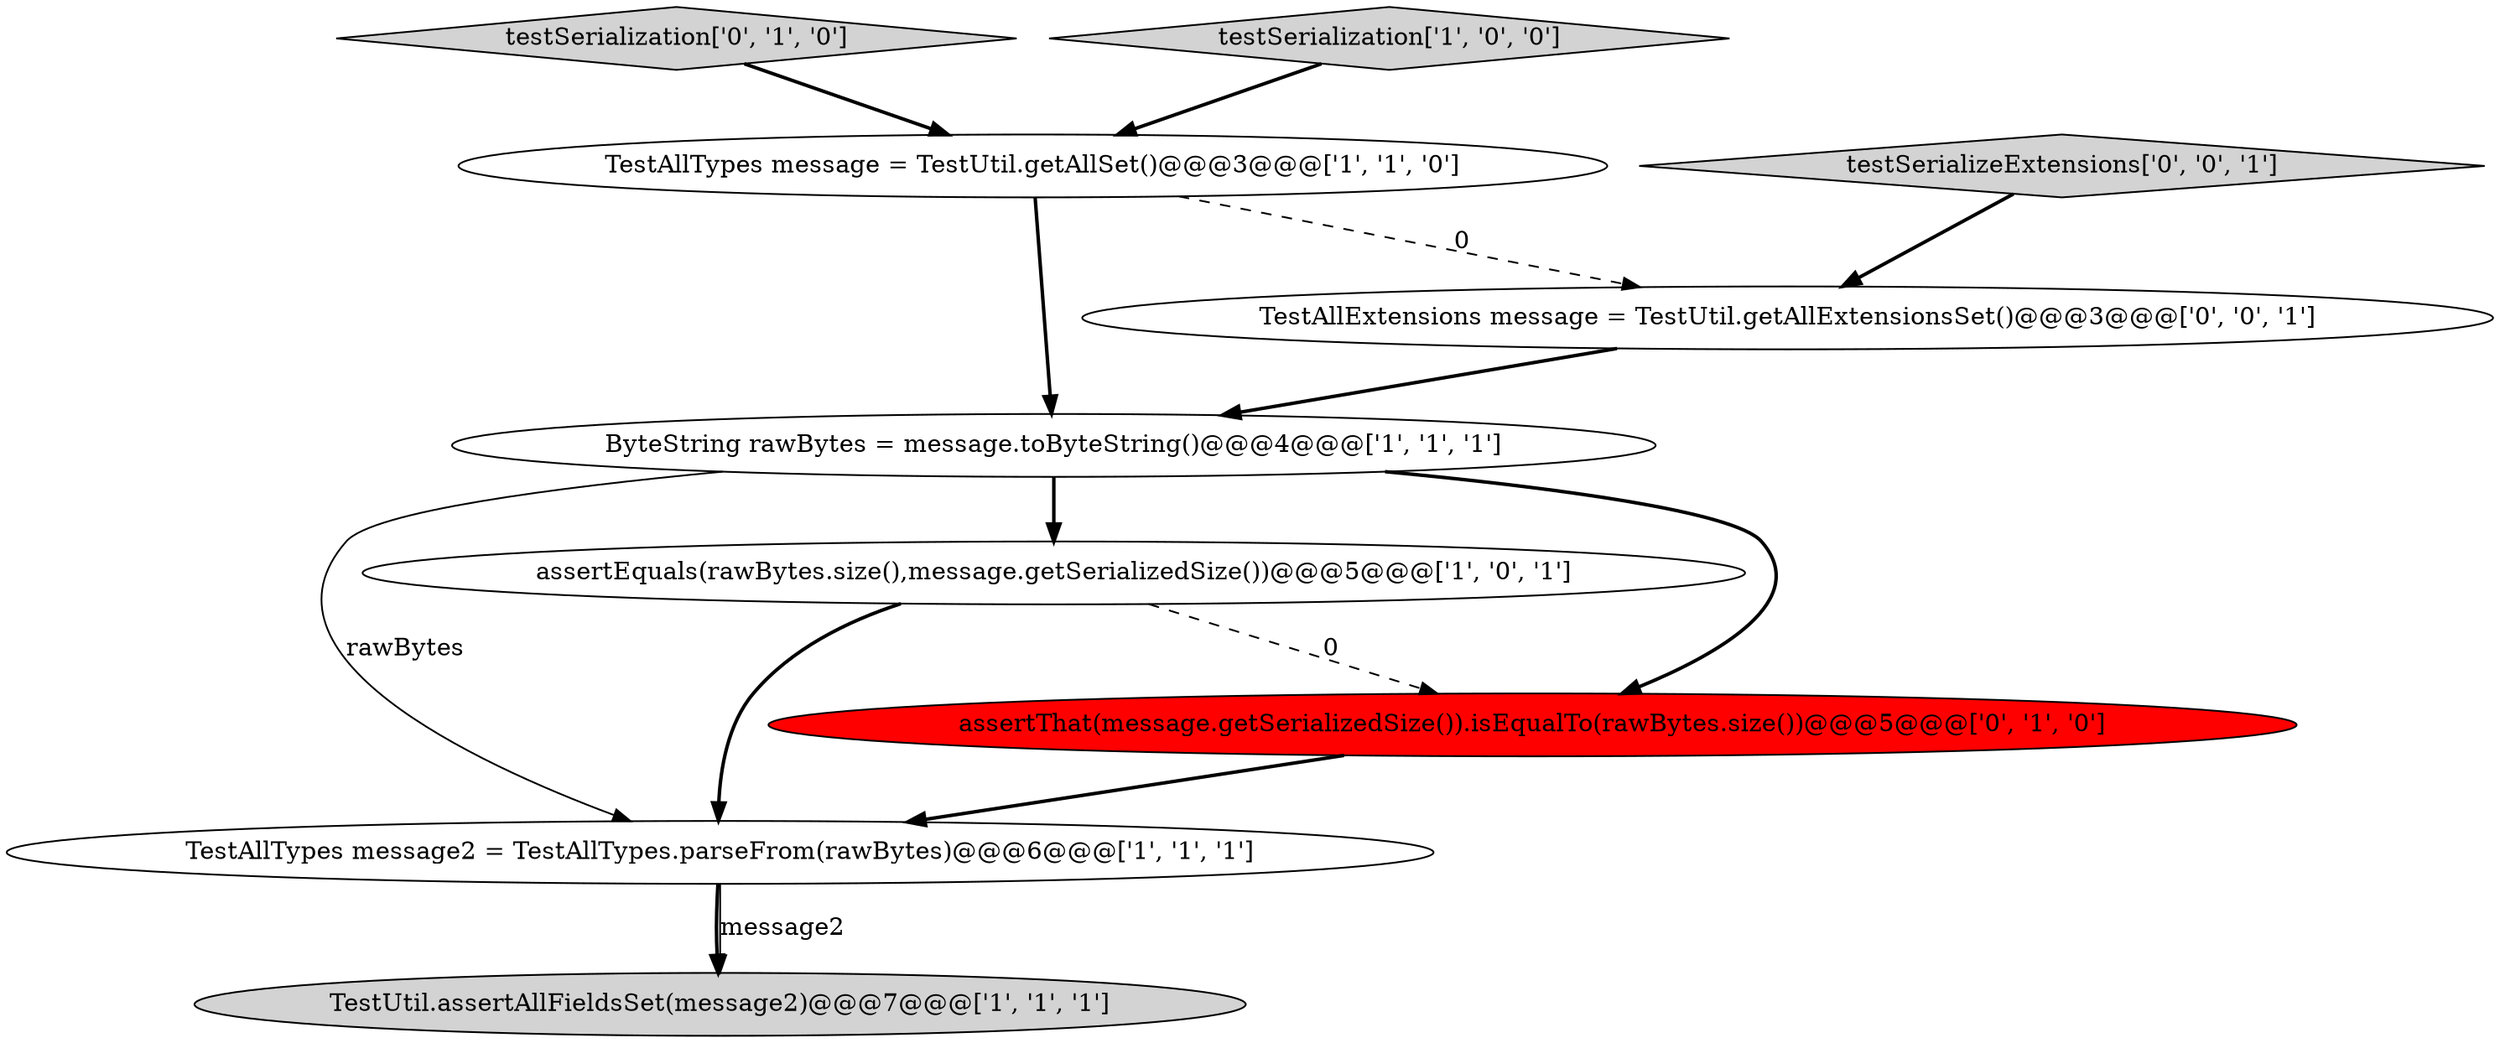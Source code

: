 digraph {
7 [style = filled, label = "testSerialization['0', '1', '0']", fillcolor = lightgray, shape = diamond image = "AAA0AAABBB2BBB"];
5 [style = filled, label = "testSerialization['1', '0', '0']", fillcolor = lightgray, shape = diamond image = "AAA0AAABBB1BBB"];
0 [style = filled, label = "TestUtil.assertAllFieldsSet(message2)@@@7@@@['1', '1', '1']", fillcolor = lightgray, shape = ellipse image = "AAA0AAABBB1BBB"];
1 [style = filled, label = "ByteString rawBytes = message.toByteString()@@@4@@@['1', '1', '1']", fillcolor = white, shape = ellipse image = "AAA0AAABBB1BBB"];
3 [style = filled, label = "TestAllTypes message2 = TestAllTypes.parseFrom(rawBytes)@@@6@@@['1', '1', '1']", fillcolor = white, shape = ellipse image = "AAA0AAABBB1BBB"];
2 [style = filled, label = "assertEquals(rawBytes.size(),message.getSerializedSize())@@@5@@@['1', '0', '1']", fillcolor = white, shape = ellipse image = "AAA0AAABBB1BBB"];
4 [style = filled, label = "TestAllTypes message = TestUtil.getAllSet()@@@3@@@['1', '1', '0']", fillcolor = white, shape = ellipse image = "AAA0AAABBB1BBB"];
8 [style = filled, label = "testSerializeExtensions['0', '0', '1']", fillcolor = lightgray, shape = diamond image = "AAA0AAABBB3BBB"];
9 [style = filled, label = "TestAllExtensions message = TestUtil.getAllExtensionsSet()@@@3@@@['0', '0', '1']", fillcolor = white, shape = ellipse image = "AAA0AAABBB3BBB"];
6 [style = filled, label = "assertThat(message.getSerializedSize()).isEqualTo(rawBytes.size())@@@5@@@['0', '1', '0']", fillcolor = red, shape = ellipse image = "AAA1AAABBB2BBB"];
3->0 [style = bold, label=""];
6->3 [style = bold, label=""];
4->9 [style = dashed, label="0"];
3->0 [style = solid, label="message2"];
1->2 [style = bold, label=""];
4->1 [style = bold, label=""];
1->6 [style = bold, label=""];
1->3 [style = solid, label="rawBytes"];
7->4 [style = bold, label=""];
9->1 [style = bold, label=""];
5->4 [style = bold, label=""];
2->3 [style = bold, label=""];
8->9 [style = bold, label=""];
2->6 [style = dashed, label="0"];
}
